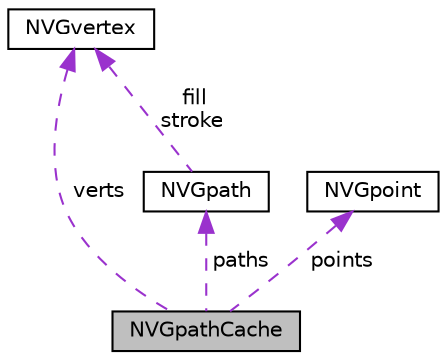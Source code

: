 digraph "NVGpathCache"
{
  edge [fontname="Helvetica",fontsize="10",labelfontname="Helvetica",labelfontsize="10"];
  node [fontname="Helvetica",fontsize="10",shape=record];
  Node1 [label="NVGpathCache",height=0.2,width=0.4,color="black", fillcolor="grey75", style="filled", fontcolor="black"];
  Node2 -> Node1 [dir="back",color="darkorchid3",fontsize="10",style="dashed",label=" paths" ,fontname="Helvetica"];
  Node2 [label="NVGpath",height=0.2,width=0.4,color="black", fillcolor="white", style="filled",URL="$struct_n_v_gpath.html"];
  Node3 -> Node2 [dir="back",color="darkorchid3",fontsize="10",style="dashed",label=" fill\nstroke" ,fontname="Helvetica"];
  Node3 [label="NVGvertex",height=0.2,width=0.4,color="black", fillcolor="white", style="filled",URL="$struct_n_v_gvertex.html"];
  Node4 -> Node1 [dir="back",color="darkorchid3",fontsize="10",style="dashed",label=" points" ,fontname="Helvetica"];
  Node4 [label="NVGpoint",height=0.2,width=0.4,color="black", fillcolor="white", style="filled",URL="$struct_n_v_gpoint.html"];
  Node3 -> Node1 [dir="back",color="darkorchid3",fontsize="10",style="dashed",label=" verts" ,fontname="Helvetica"];
}
